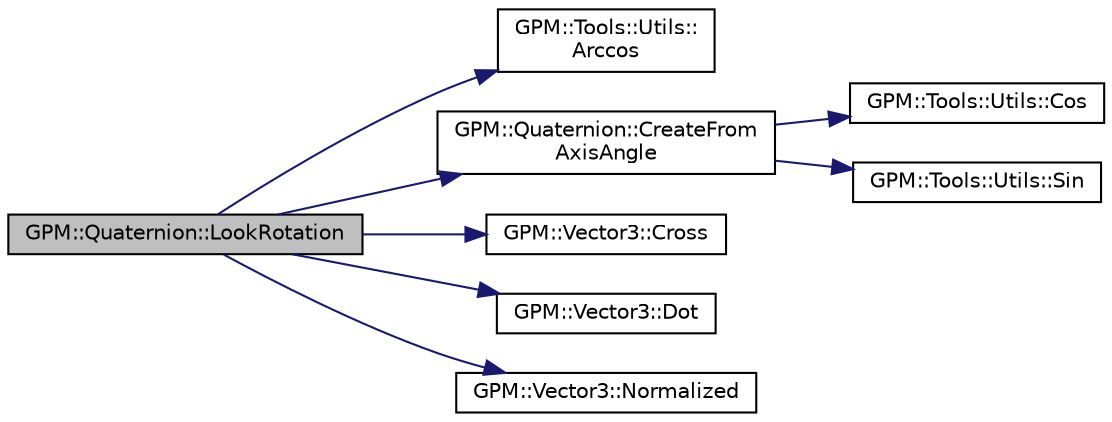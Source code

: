 digraph "GPM::Quaternion::LookRotation"
{
 // LATEX_PDF_SIZE
  edge [fontname="Helvetica",fontsize="10",labelfontname="Helvetica",labelfontsize="10"];
  node [fontname="Helvetica",fontsize="10",shape=record];
  rankdir="LR";
  Node1 [label="GPM::Quaternion::LookRotation",height=0.2,width=0.4,color="black", fillcolor="grey75", style="filled", fontcolor="black",tooltip="Creates a rotation with the specified forward and upwards directions."];
  Node1 -> Node2 [color="midnightblue",fontsize="10",style="solid",fontname="Helvetica"];
  Node2 [label="GPM::Tools::Utils::\lArccos",height=0.2,width=0.4,color="black", fillcolor="white", style="filled",URL="$class_g_p_m_1_1_tools_1_1_utils.html#a4ca49fd87d0bbc3e8e9bb77b81c8066a",tooltip=" "];
  Node1 -> Node3 [color="midnightblue",fontsize="10",style="solid",fontname="Helvetica"];
  Node3 [label="GPM::Quaternion::CreateFrom\lAxisAngle",height=0.2,width=0.4,color="black", fillcolor="white", style="filled",URL="$struct_g_p_m_1_1_quaternion.html#af8678558a6ef53b90318a20257db8beb",tooltip="Create a quaternion out of an axis and angle."];
  Node3 -> Node4 [color="midnightblue",fontsize="10",style="solid",fontname="Helvetica"];
  Node4 [label="GPM::Tools::Utils::Cos",height=0.2,width=0.4,color="black", fillcolor="white", style="filled",URL="$class_g_p_m_1_1_tools_1_1_utils.html#a78ee00d0935076bfaf086803bcaa450d",tooltip="Mathematics co-sinus implementation."];
  Node3 -> Node5 [color="midnightblue",fontsize="10",style="solid",fontname="Helvetica"];
  Node5 [label="GPM::Tools::Utils::Sin",height=0.2,width=0.4,color="black", fillcolor="white", style="filled",URL="$class_g_p_m_1_1_tools_1_1_utils.html#a7443b72a971353b6db74863b125d00fd",tooltip="Mathematics sinus implementation."];
  Node1 -> Node6 [color="midnightblue",fontsize="10",style="solid",fontname="Helvetica"];
  Node6 [label="GPM::Vector3::Cross",height=0.2,width=0.4,color="black", fillcolor="white", style="filled",URL="$struct_g_p_m_1_1_vector3.html#a69f447005d582208df04d16b5bddd689",tooltip="Cross other vector to the current vector."];
  Node1 -> Node7 [color="midnightblue",fontsize="10",style="solid",fontname="Helvetica"];
  Node7 [label="GPM::Vector3::Dot",height=0.2,width=0.4,color="black", fillcolor="white", style="filled",URL="$struct_g_p_m_1_1_vector3.html#a1a7e4f4da31d74e4399be0b43039010e",tooltip="DotProduct other vector to the current vector."];
  Node1 -> Node8 [color="midnightblue",fontsize="10",style="solid",fontname="Helvetica"];
  Node8 [label="GPM::Vector3::Normalized",height=0.2,width=0.4,color="black", fillcolor="white", style="filled",URL="$struct_g_p_m_1_1_vector3.html#a3ad2b0f4a940205003cf1ec84480dd09",tooltip="Normalized."];
}
